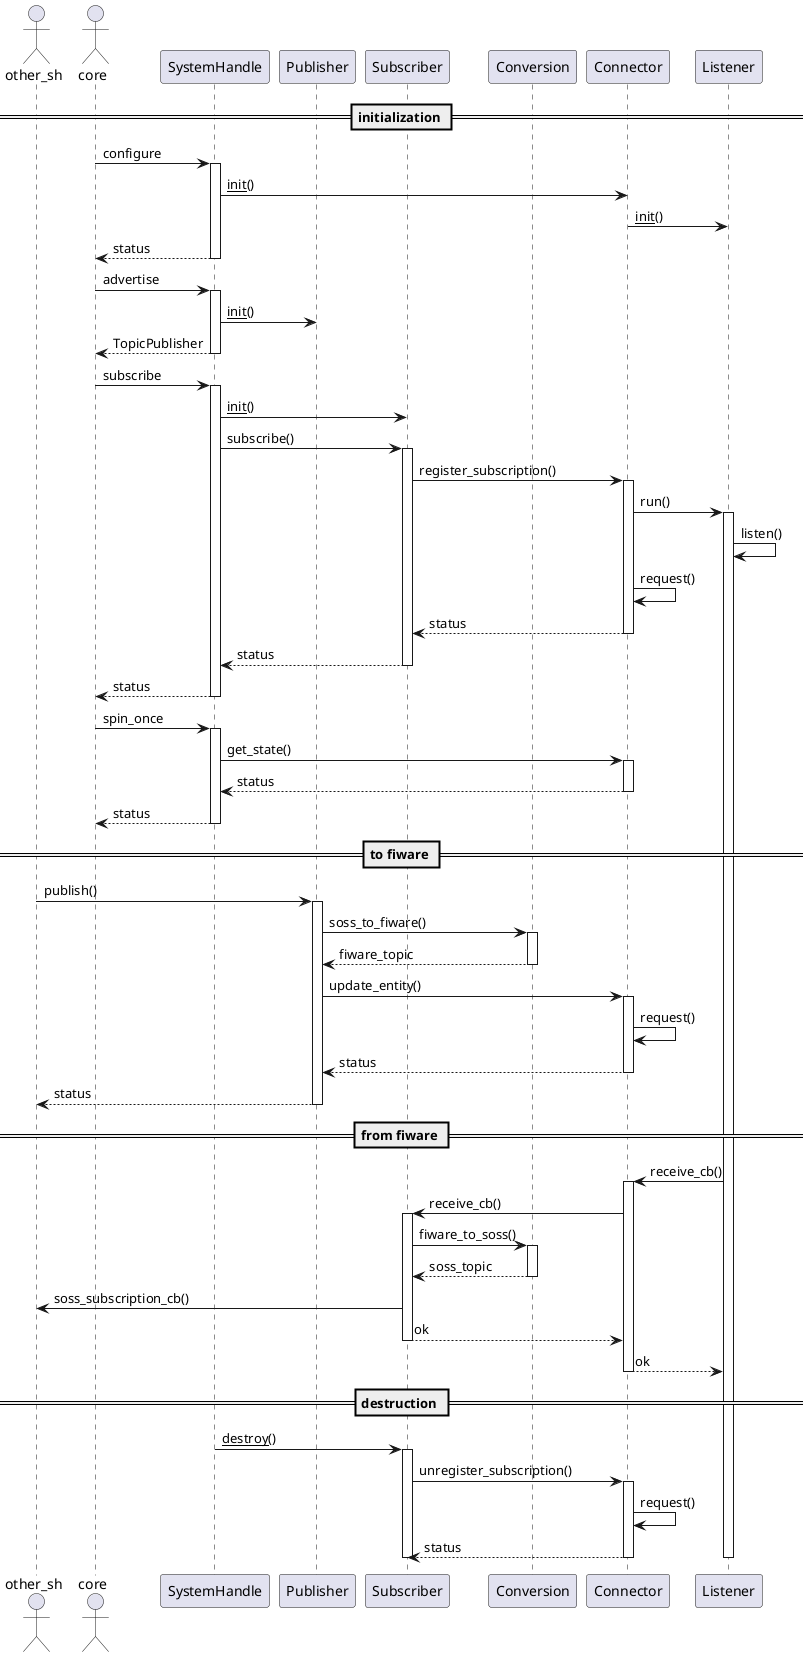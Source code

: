 @startuml
actor other_sh
actor core
participant SystemHandle
participant Publisher
participant Subscriber
participant Conversion
participant Connector
participant Listener

== initialization ==
core -> SystemHandle: configure
activate SystemHandle
SystemHandle -> Connector: __init__()
Connector -> Listener: __init__()
core <-- SystemHandle: status
deactivate SystemHandle

core -> SystemHandle: advertise
activate SystemHandle
SystemHandle -> Publisher: __init__()
core <-- SystemHandle: TopicPublisher
deactivate SystemHandle

core -> SystemHandle: subscribe
activate SystemHandle
SystemHandle -> Subscriber: __init__()
SystemHandle -> Subscriber: subscribe()
activate Subscriber
Subscriber -> Connector: register_subscription()
activate Connector
Connector -> Listener: run()
activate Listener
Listener -> Listener: listen()
Connector -> Connector: request()
Subscriber <-- Connector: status
deactivate Connector
SystemHandle <-- Subscriber: status
deactivate Subscriber
core <-- SystemHandle: status
deactivate SystemHandle

core -> SystemHandle: spin_once
activate SystemHandle
SystemHandle -> Connector: get_state()
activate Connector
SystemHandle <-- Connector: status
deactivate Connector
core <-- SystemHandle: status
deactivate SystemHandle

== to fiware ==
other_sh -> Publisher: publish()
activate Publisher
Publisher -> Conversion: soss_to_fiware()
activate Conversion
Publisher <-- Conversion: fiware_topic
deactivate Conversion
Publisher -> Connector: update_entity()
activate Connector
Connector -> Connector: request()
Publisher <-- Connector: status
deactivate Connector
other_sh <-- Publisher: status
deactivate Publisher

== from fiware ==
Listener -> Connector: receive_cb()
activate Connector
Connector -> Subscriber: receive_cb()
activate Subscriber
Subscriber -> Conversion: fiware_to_soss()
activate Conversion
Subscriber <-- Conversion: soss_topic
deactivate Conversion
Subscriber -> other_sh: soss_subscription_cb()
Connector <-- Subscriber: ok
deactivate Subscriber
Listener <-- Connector: ok
deactivate Connector

== destruction ==
SystemHandle -> Subscriber: __destroy__()
activate Subscriber
Subscriber -> Connector: unregister_subscription()
activate Connector
Connector -> Connector: request()
Subscriber <-- Connector: status
deactivate Connector
deactivate Subscriber
deactivate Listener

@enduml
